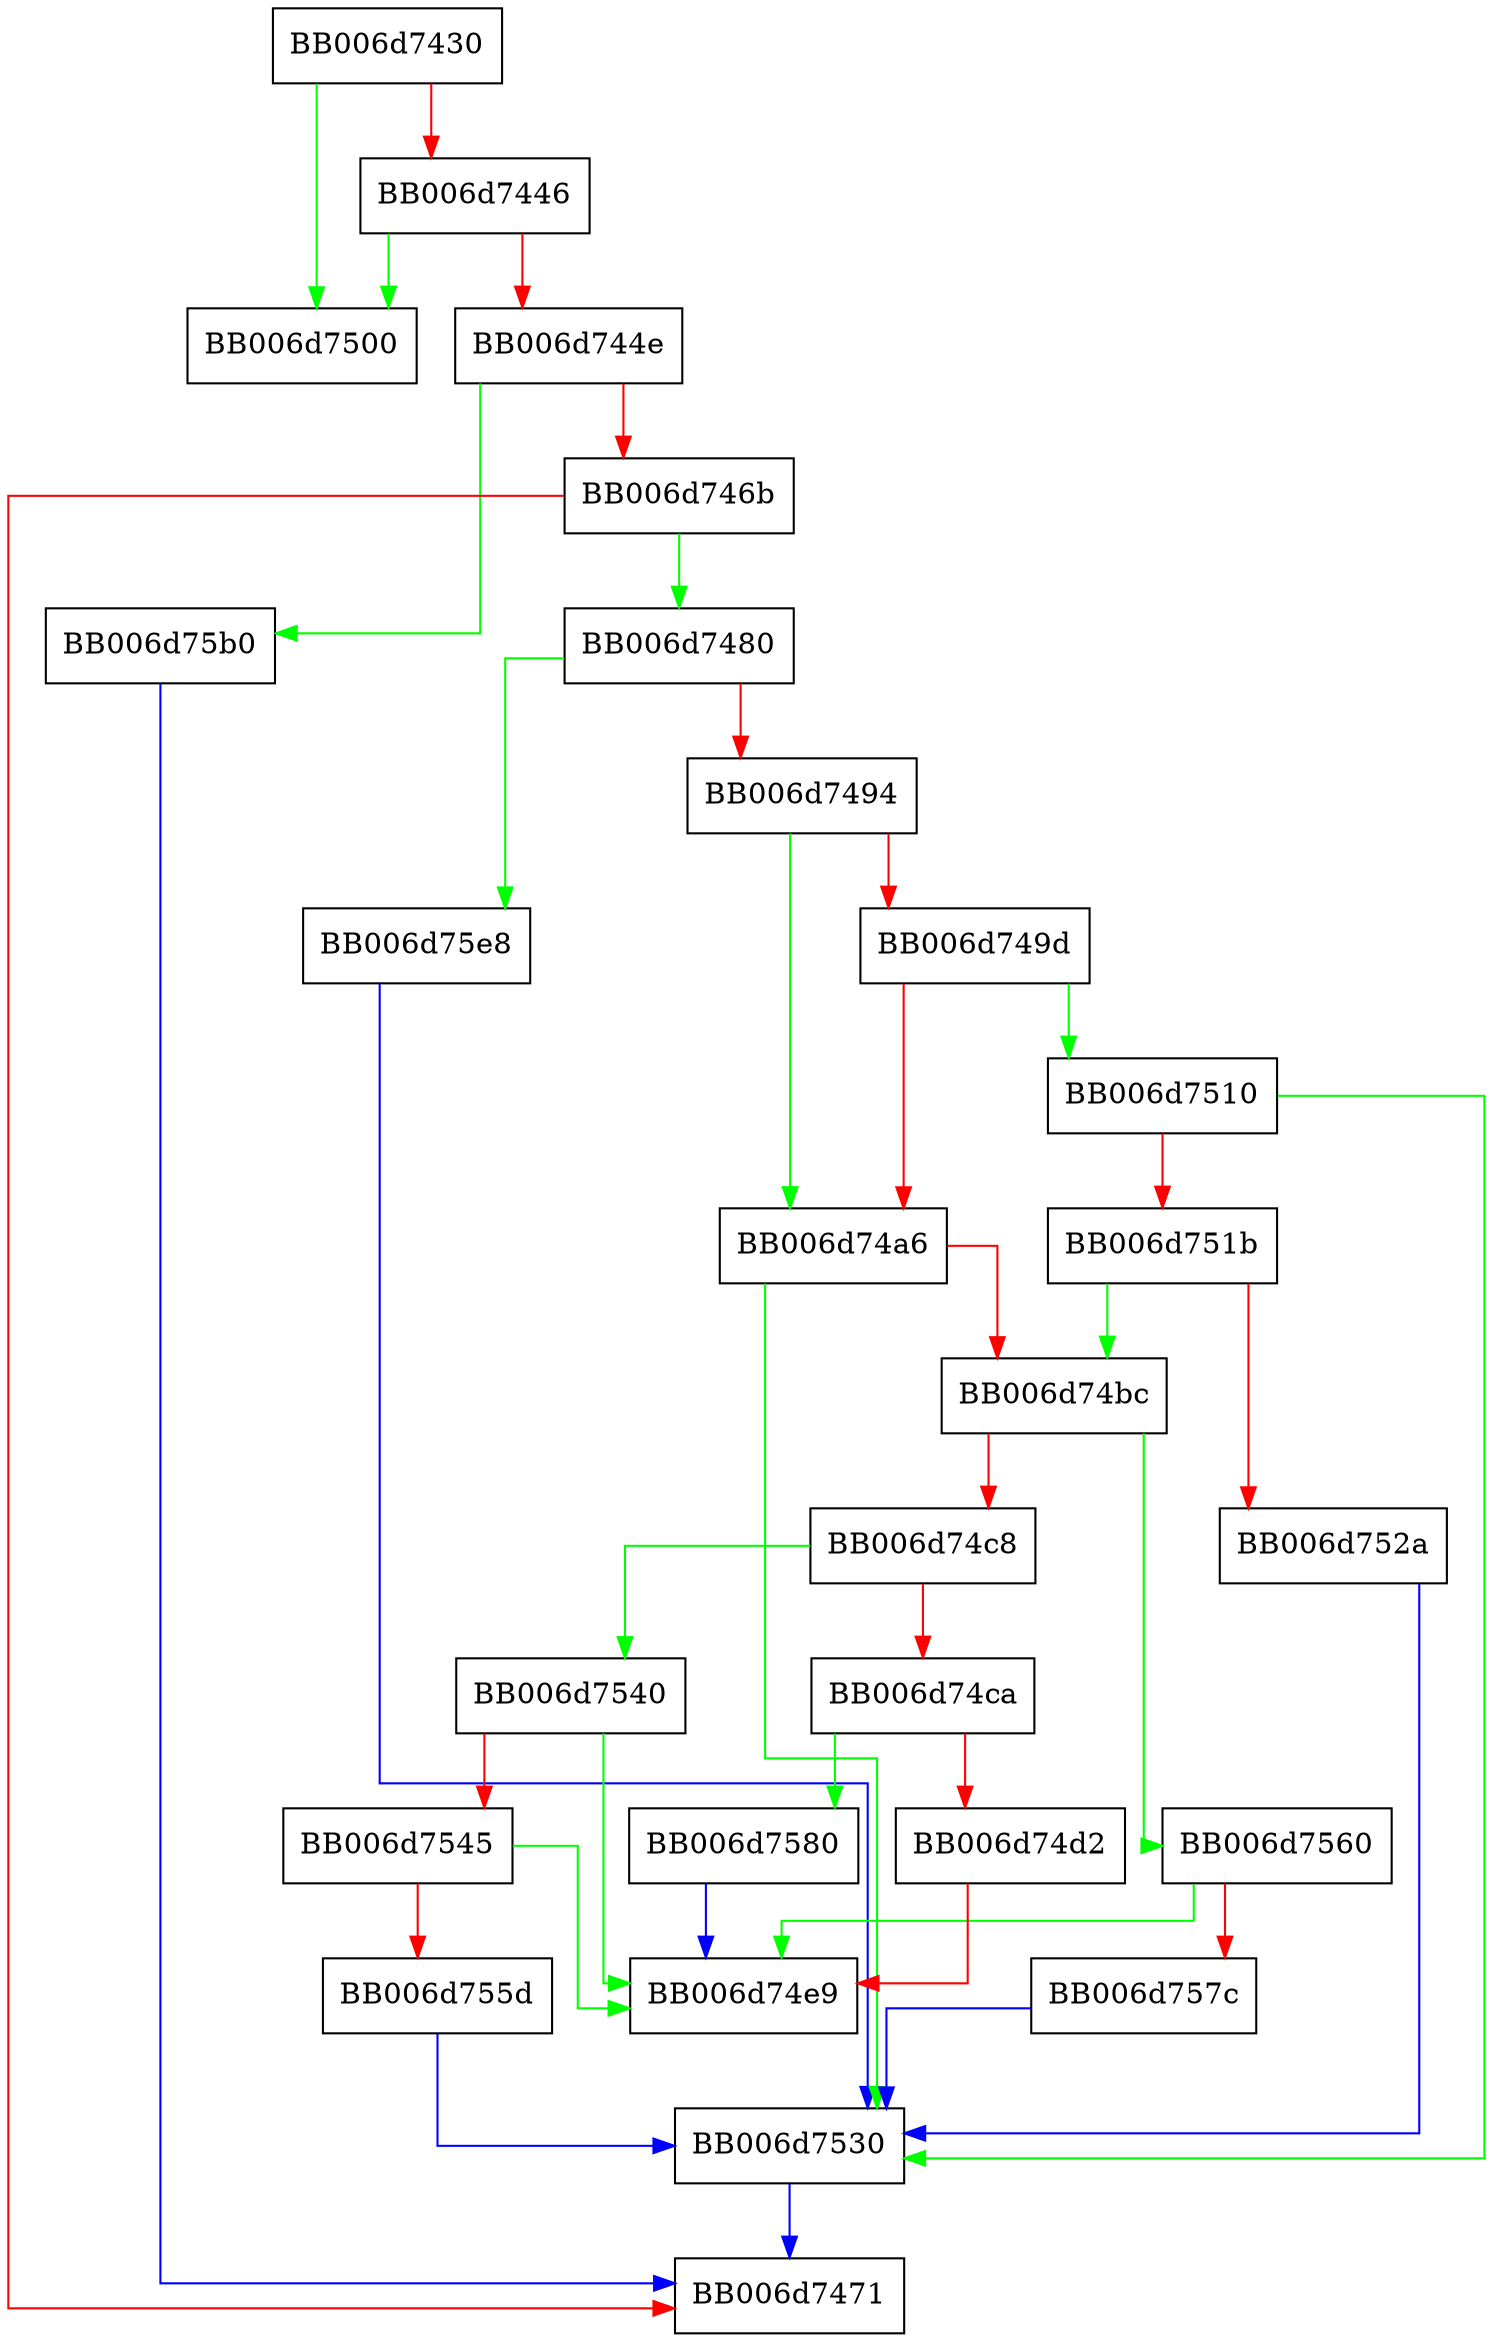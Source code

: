 digraph x448_gen {
  node [shape="box"];
  graph [splines=ortho];
  BB006d7430 -> BB006d7500 [color="green"];
  BB006d7430 -> BB006d7446 [color="red"];
  BB006d7446 -> BB006d7500 [color="green"];
  BB006d7446 -> BB006d744e [color="red"];
  BB006d744e -> BB006d75b0 [color="green"];
  BB006d744e -> BB006d746b [color="red"];
  BB006d746b -> BB006d7480 [color="green"];
  BB006d746b -> BB006d7471 [color="red"];
  BB006d7480 -> BB006d75e8 [color="green"];
  BB006d7480 -> BB006d7494 [color="red"];
  BB006d7494 -> BB006d74a6 [color="green"];
  BB006d7494 -> BB006d749d [color="red"];
  BB006d749d -> BB006d7510 [color="green"];
  BB006d749d -> BB006d74a6 [color="red"];
  BB006d74a6 -> BB006d7530 [color="green"];
  BB006d74a6 -> BB006d74bc [color="red"];
  BB006d74bc -> BB006d7560 [color="green"];
  BB006d74bc -> BB006d74c8 [color="red"];
  BB006d74c8 -> BB006d7540 [color="green"];
  BB006d74c8 -> BB006d74ca [color="red"];
  BB006d74ca -> BB006d7580 [color="green"];
  BB006d74ca -> BB006d74d2 [color="red"];
  BB006d74d2 -> BB006d74e9 [color="red"];
  BB006d7510 -> BB006d7530 [color="green"];
  BB006d7510 -> BB006d751b [color="red"];
  BB006d751b -> BB006d74bc [color="green"];
  BB006d751b -> BB006d752a [color="red"];
  BB006d752a -> BB006d7530 [color="blue"];
  BB006d7530 -> BB006d7471 [color="blue"];
  BB006d7540 -> BB006d74e9 [color="green"];
  BB006d7540 -> BB006d7545 [color="red"];
  BB006d7545 -> BB006d74e9 [color="green"];
  BB006d7545 -> BB006d755d [color="red"];
  BB006d755d -> BB006d7530 [color="blue"];
  BB006d7560 -> BB006d74e9 [color="green"];
  BB006d7560 -> BB006d757c [color="red"];
  BB006d757c -> BB006d7530 [color="blue"];
  BB006d7580 -> BB006d74e9 [color="blue"];
  BB006d75b0 -> BB006d7471 [color="blue"];
  BB006d75e8 -> BB006d7530 [color="blue"];
}
